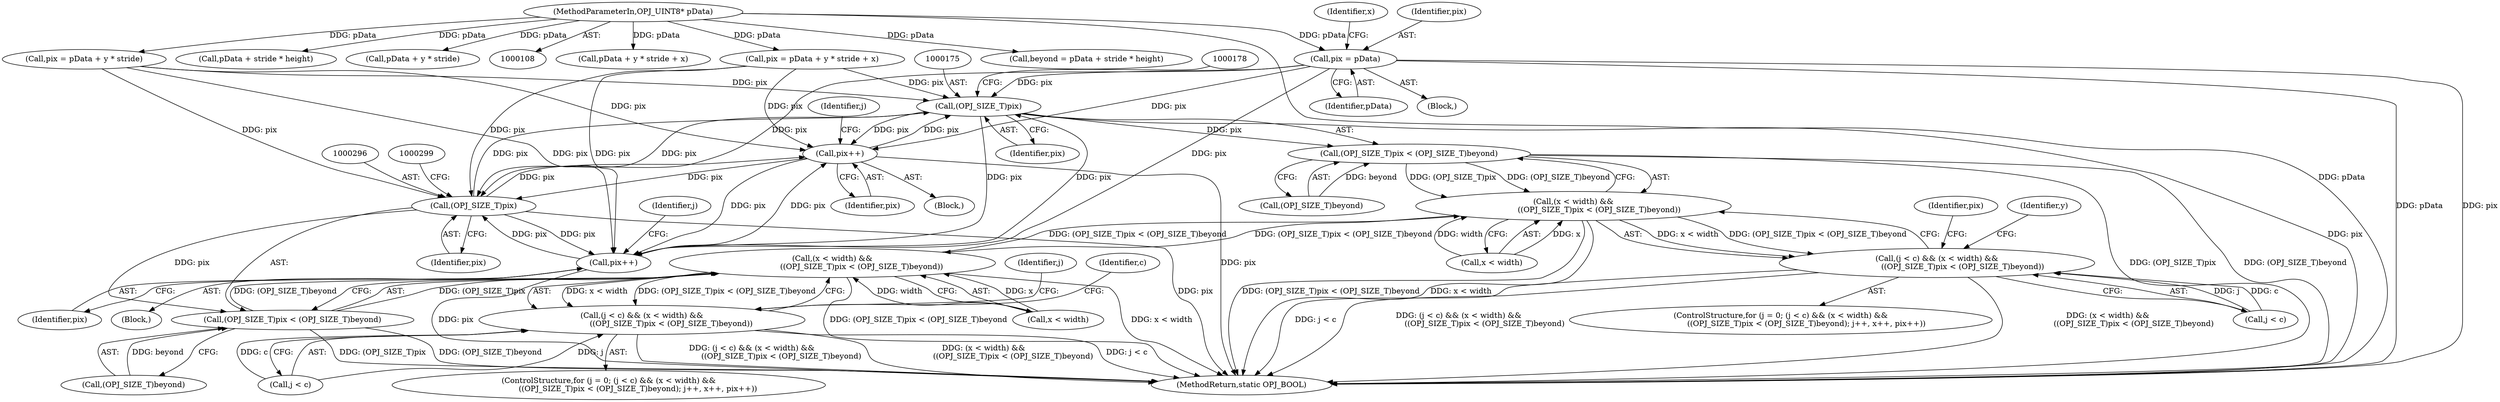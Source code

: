 digraph "0_openjpeg_cbe7384016083eac16078b359acd7a842253d503@pointer" {
"1000126" [label="(Call,pix = pData)"];
"1000110" [label="(MethodParameterIn,OPJ_UINT8* pData)"];
"1000174" [label="(Call,(OPJ_SIZE_T)pix)"];
"1000173" [label="(Call,(OPJ_SIZE_T)pix < (OPJ_SIZE_T)beyond)"];
"1000169" [label="(Call,(x < width) &&\n                     ((OPJ_SIZE_T)pix < (OPJ_SIZE_T)beyond))"];
"1000165" [label="(Call,(j < c) && (x < width) &&\n                     ((OPJ_SIZE_T)pix < (OPJ_SIZE_T)beyond))"];
"1000290" [label="(Call,(x < width) &&\n                        ((OPJ_SIZE_T)pix < (OPJ_SIZE_T)beyond))"];
"1000286" [label="(Call,(j < c) && (x < width) &&\n                        ((OPJ_SIZE_T)pix < (OPJ_SIZE_T)beyond))"];
"1000186" [label="(Call,pix++)"];
"1000295" [label="(Call,(OPJ_SIZE_T)pix)"];
"1000294" [label="(Call,(OPJ_SIZE_T)pix < (OPJ_SIZE_T)beyond)"];
"1000307" [label="(Call,pix++)"];
"1000128" [label="(Identifier,pData)"];
"1000268" [label="(Call,pData + y * stride + x)"];
"1000282" [label="(ControlStructure,for (j = 0; (j < c) && (x < width) &&\n                        ((OPJ_SIZE_T)pix < (OPJ_SIZE_T)beyond); j++, x++, pix++))"];
"1000287" [label="(Call,j < c)"];
"1000228" [label="(Call,pix = pData + y * stride)"];
"1000110" [label="(MethodParameterIn,OPJ_UINT8* pData)"];
"1000176" [label="(Identifier,pix)"];
"1000119" [label="(Call,beyond = pData + stride * height)"];
"1000169" [label="(Call,(x < width) &&\n                     ((OPJ_SIZE_T)pix < (OPJ_SIZE_T)beyond))"];
"1000294" [label="(Call,(OPJ_SIZE_T)pix < (OPJ_SIZE_T)beyond)"];
"1000298" [label="(Call,(OPJ_SIZE_T)beyond)"];
"1000174" [label="(Call,(OPJ_SIZE_T)pix)"];
"1000307" [label="(Call,pix++)"];
"1000170" [label="(Call,x < width)"];
"1000166" [label="(Call,j < c)"];
"1000357" [label="(MethodReturn,static OPJ_BOOL)"];
"1000187" [label="(Identifier,pix)"];
"1000313" [label="(Identifier,j)"];
"1000161" [label="(ControlStructure,for (j = 0; (j < c) && (x < width) &&\n                     ((OPJ_SIZE_T)pix < (OPJ_SIZE_T)beyond); j++, x++, pix++))"];
"1000308" [label="(Identifier,pix)"];
"1000186" [label="(Call,pix++)"];
"1000177" [label="(Call,(OPJ_SIZE_T)beyond)"];
"1000288" [label="(Identifier,j)"];
"1000295" [label="(Call,(OPJ_SIZE_T)pix)"];
"1000290" [label="(Call,(x < width) &&\n                        ((OPJ_SIZE_T)pix < (OPJ_SIZE_T)beyond))"];
"1000173" [label="(Call,(OPJ_SIZE_T)pix < (OPJ_SIZE_T)beyond)"];
"1000127" [label="(Identifier,pix)"];
"1000165" [label="(Call,(j < c) && (x < width) &&\n                     ((OPJ_SIZE_T)pix < (OPJ_SIZE_T)beyond))"];
"1000291" [label="(Call,x < width)"];
"1000121" [label="(Call,pData + stride * height)"];
"1000114" [label="(Block,)"];
"1000286" [label="(Call,(j < c) && (x < width) &&\n                        ((OPJ_SIZE_T)pix < (OPJ_SIZE_T)beyond))"];
"1000230" [label="(Call,pData + y * stride)"];
"1000304" [label="(Block,)"];
"1000266" [label="(Call,pix = pData + y * stride + x)"];
"1000191" [label="(Identifier,pix)"];
"1000130" [label="(Identifier,x)"];
"1000136" [label="(Identifier,y)"];
"1000126" [label="(Call,pix = pData)"];
"1000183" [label="(Block,)"];
"1000167" [label="(Identifier,j)"];
"1000297" [label="(Identifier,pix)"];
"1000344" [label="(Identifier,c)"];
"1000126" -> "1000114"  [label="AST: "];
"1000126" -> "1000128"  [label="CFG: "];
"1000127" -> "1000126"  [label="AST: "];
"1000128" -> "1000126"  [label="AST: "];
"1000130" -> "1000126"  [label="CFG: "];
"1000126" -> "1000357"  [label="DDG: pix"];
"1000126" -> "1000357"  [label="DDG: pData"];
"1000110" -> "1000126"  [label="DDG: pData"];
"1000126" -> "1000174"  [label="DDG: pix"];
"1000126" -> "1000186"  [label="DDG: pix"];
"1000126" -> "1000295"  [label="DDG: pix"];
"1000126" -> "1000307"  [label="DDG: pix"];
"1000110" -> "1000108"  [label="AST: "];
"1000110" -> "1000357"  [label="DDG: pData"];
"1000110" -> "1000119"  [label="DDG: pData"];
"1000110" -> "1000121"  [label="DDG: pData"];
"1000110" -> "1000228"  [label="DDG: pData"];
"1000110" -> "1000230"  [label="DDG: pData"];
"1000110" -> "1000266"  [label="DDG: pData"];
"1000110" -> "1000268"  [label="DDG: pData"];
"1000174" -> "1000173"  [label="AST: "];
"1000174" -> "1000176"  [label="CFG: "];
"1000175" -> "1000174"  [label="AST: "];
"1000176" -> "1000174"  [label="AST: "];
"1000178" -> "1000174"  [label="CFG: "];
"1000174" -> "1000357"  [label="DDG: pix"];
"1000174" -> "1000173"  [label="DDG: pix"];
"1000186" -> "1000174"  [label="DDG: pix"];
"1000295" -> "1000174"  [label="DDG: pix"];
"1000307" -> "1000174"  [label="DDG: pix"];
"1000228" -> "1000174"  [label="DDG: pix"];
"1000266" -> "1000174"  [label="DDG: pix"];
"1000174" -> "1000186"  [label="DDG: pix"];
"1000174" -> "1000295"  [label="DDG: pix"];
"1000174" -> "1000307"  [label="DDG: pix"];
"1000173" -> "1000169"  [label="AST: "];
"1000173" -> "1000177"  [label="CFG: "];
"1000177" -> "1000173"  [label="AST: "];
"1000169" -> "1000173"  [label="CFG: "];
"1000173" -> "1000357"  [label="DDG: (OPJ_SIZE_T)beyond"];
"1000173" -> "1000357"  [label="DDG: (OPJ_SIZE_T)pix"];
"1000173" -> "1000169"  [label="DDG: (OPJ_SIZE_T)pix"];
"1000173" -> "1000169"  [label="DDG: (OPJ_SIZE_T)beyond"];
"1000177" -> "1000173"  [label="DDG: beyond"];
"1000169" -> "1000165"  [label="AST: "];
"1000169" -> "1000170"  [label="CFG: "];
"1000170" -> "1000169"  [label="AST: "];
"1000165" -> "1000169"  [label="CFG: "];
"1000169" -> "1000357"  [label="DDG: (OPJ_SIZE_T)pix < (OPJ_SIZE_T)beyond"];
"1000169" -> "1000357"  [label="DDG: x < width"];
"1000169" -> "1000165"  [label="DDG: x < width"];
"1000169" -> "1000165"  [label="DDG: (OPJ_SIZE_T)pix < (OPJ_SIZE_T)beyond"];
"1000170" -> "1000169"  [label="DDG: x"];
"1000170" -> "1000169"  [label="DDG: width"];
"1000290" -> "1000169"  [label="DDG: (OPJ_SIZE_T)pix < (OPJ_SIZE_T)beyond"];
"1000169" -> "1000290"  [label="DDG: (OPJ_SIZE_T)pix < (OPJ_SIZE_T)beyond"];
"1000165" -> "1000161"  [label="AST: "];
"1000165" -> "1000166"  [label="CFG: "];
"1000166" -> "1000165"  [label="AST: "];
"1000136" -> "1000165"  [label="CFG: "];
"1000191" -> "1000165"  [label="CFG: "];
"1000165" -> "1000357"  [label="DDG: (x < width) &&\n                     ((OPJ_SIZE_T)pix < (OPJ_SIZE_T)beyond)"];
"1000165" -> "1000357"  [label="DDG: j < c"];
"1000165" -> "1000357"  [label="DDG: (j < c) && (x < width) &&\n                     ((OPJ_SIZE_T)pix < (OPJ_SIZE_T)beyond)"];
"1000166" -> "1000165"  [label="DDG: j"];
"1000166" -> "1000165"  [label="DDG: c"];
"1000290" -> "1000286"  [label="AST: "];
"1000290" -> "1000291"  [label="CFG: "];
"1000290" -> "1000294"  [label="CFG: "];
"1000291" -> "1000290"  [label="AST: "];
"1000294" -> "1000290"  [label="AST: "];
"1000286" -> "1000290"  [label="CFG: "];
"1000290" -> "1000357"  [label="DDG: x < width"];
"1000290" -> "1000357"  [label="DDG: (OPJ_SIZE_T)pix < (OPJ_SIZE_T)beyond"];
"1000290" -> "1000286"  [label="DDG: x < width"];
"1000290" -> "1000286"  [label="DDG: (OPJ_SIZE_T)pix < (OPJ_SIZE_T)beyond"];
"1000291" -> "1000290"  [label="DDG: x"];
"1000291" -> "1000290"  [label="DDG: width"];
"1000294" -> "1000290"  [label="DDG: (OPJ_SIZE_T)pix"];
"1000294" -> "1000290"  [label="DDG: (OPJ_SIZE_T)beyond"];
"1000286" -> "1000282"  [label="AST: "];
"1000286" -> "1000287"  [label="CFG: "];
"1000287" -> "1000286"  [label="AST: "];
"1000313" -> "1000286"  [label="CFG: "];
"1000344" -> "1000286"  [label="CFG: "];
"1000286" -> "1000357"  [label="DDG: (j < c) && (x < width) &&\n                        ((OPJ_SIZE_T)pix < (OPJ_SIZE_T)beyond)"];
"1000286" -> "1000357"  [label="DDG: (x < width) &&\n                        ((OPJ_SIZE_T)pix < (OPJ_SIZE_T)beyond)"];
"1000286" -> "1000357"  [label="DDG: j < c"];
"1000287" -> "1000286"  [label="DDG: j"];
"1000287" -> "1000286"  [label="DDG: c"];
"1000186" -> "1000183"  [label="AST: "];
"1000186" -> "1000187"  [label="CFG: "];
"1000187" -> "1000186"  [label="AST: "];
"1000167" -> "1000186"  [label="CFG: "];
"1000186" -> "1000357"  [label="DDG: pix"];
"1000295" -> "1000186"  [label="DDG: pix"];
"1000307" -> "1000186"  [label="DDG: pix"];
"1000228" -> "1000186"  [label="DDG: pix"];
"1000266" -> "1000186"  [label="DDG: pix"];
"1000186" -> "1000295"  [label="DDG: pix"];
"1000186" -> "1000307"  [label="DDG: pix"];
"1000295" -> "1000294"  [label="AST: "];
"1000295" -> "1000297"  [label="CFG: "];
"1000296" -> "1000295"  [label="AST: "];
"1000297" -> "1000295"  [label="AST: "];
"1000299" -> "1000295"  [label="CFG: "];
"1000295" -> "1000357"  [label="DDG: pix"];
"1000295" -> "1000294"  [label="DDG: pix"];
"1000307" -> "1000295"  [label="DDG: pix"];
"1000228" -> "1000295"  [label="DDG: pix"];
"1000266" -> "1000295"  [label="DDG: pix"];
"1000295" -> "1000307"  [label="DDG: pix"];
"1000294" -> "1000298"  [label="CFG: "];
"1000298" -> "1000294"  [label="AST: "];
"1000294" -> "1000357"  [label="DDG: (OPJ_SIZE_T)beyond"];
"1000294" -> "1000357"  [label="DDG: (OPJ_SIZE_T)pix"];
"1000298" -> "1000294"  [label="DDG: beyond"];
"1000307" -> "1000304"  [label="AST: "];
"1000307" -> "1000308"  [label="CFG: "];
"1000308" -> "1000307"  [label="AST: "];
"1000288" -> "1000307"  [label="CFG: "];
"1000307" -> "1000357"  [label="DDG: pix"];
"1000228" -> "1000307"  [label="DDG: pix"];
"1000266" -> "1000307"  [label="DDG: pix"];
}

